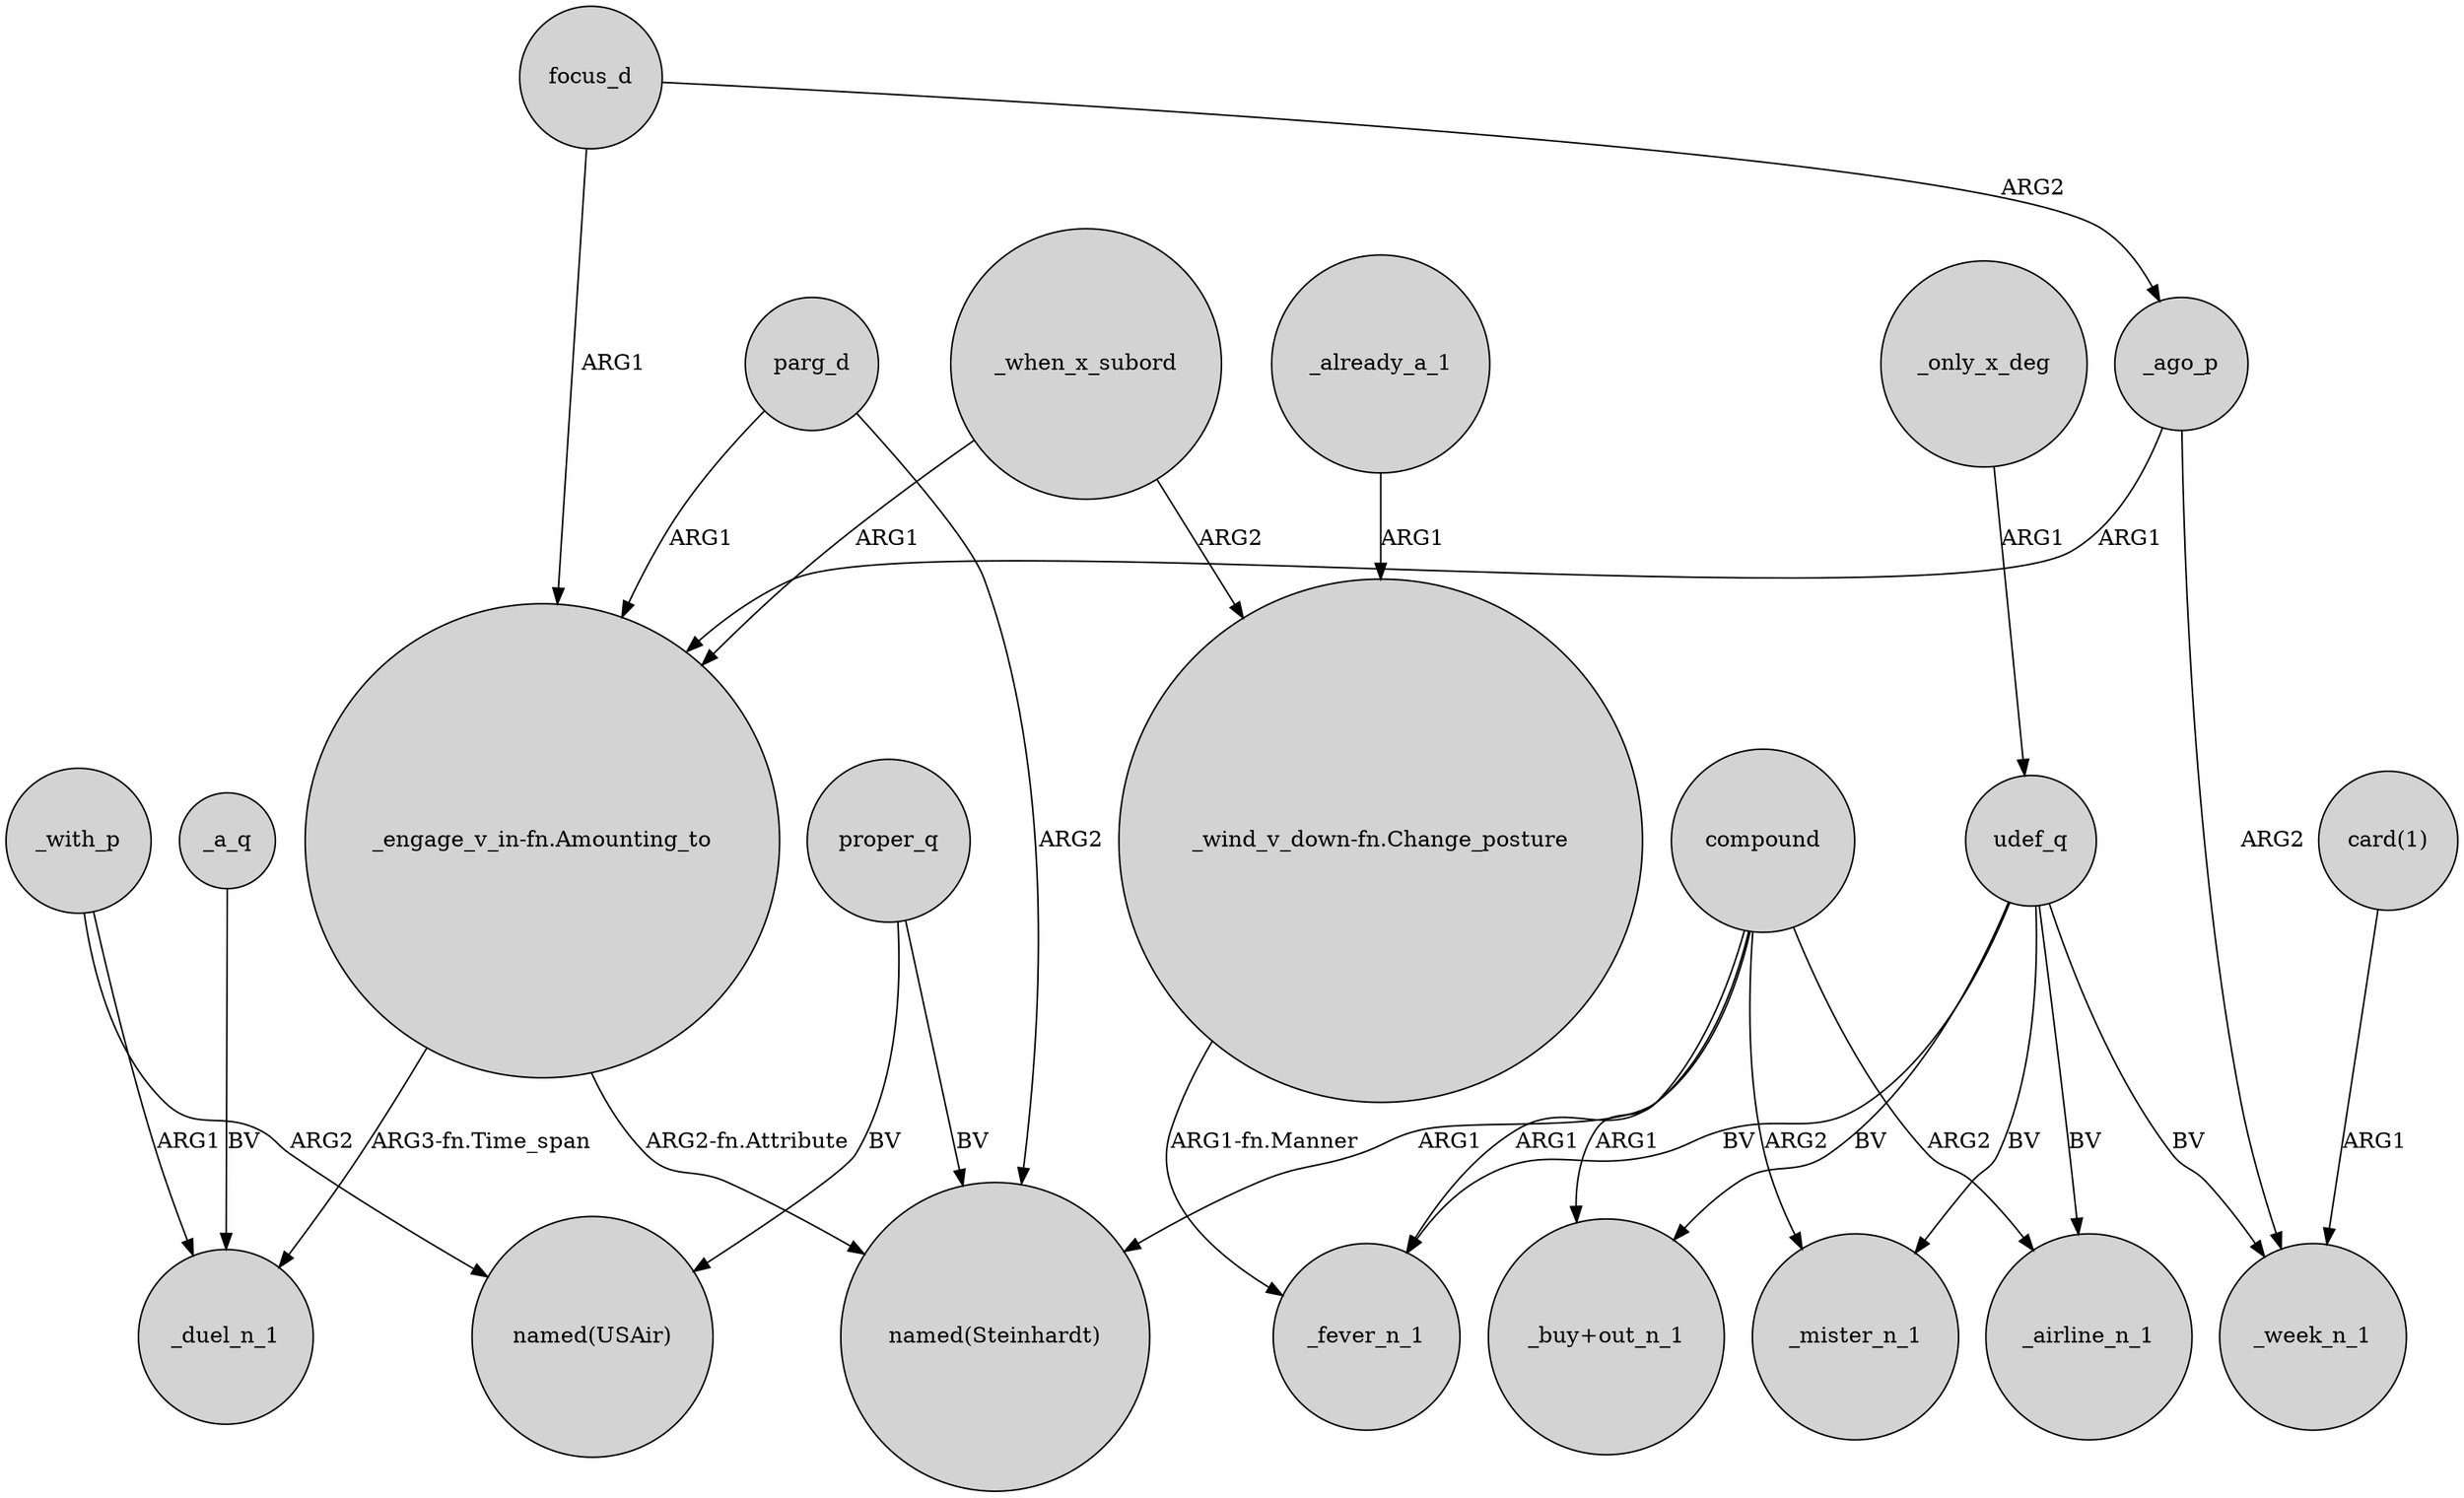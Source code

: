 digraph {
	node [shape=circle style=filled]
	_with_p -> "named(USAir)" [label=ARG2]
	compound -> _mister_n_1 [label=ARG2]
	"card(1)" -> _week_n_1 [label=ARG1]
	_when_x_subord -> "_engage_v_in-fn.Amounting_to" [label=ARG1]
	parg_d -> "_engage_v_in-fn.Amounting_to" [label=ARG1]
	_with_p -> _duel_n_1 [label=ARG1]
	proper_q -> "named(Steinhardt)" [label=BV]
	focus_d -> _ago_p [label=ARG2]
	udef_q -> _fever_n_1 [label=BV]
	udef_q -> _airline_n_1 [label=BV]
	udef_q -> _mister_n_1 [label=BV]
	compound -> _fever_n_1 [label=ARG1]
	udef_q -> "_buy+out_n_1" [label=BV]
	"_engage_v_in-fn.Amounting_to" -> "named(Steinhardt)" [label="ARG2-fn.Attribute"]
	compound -> "named(Steinhardt)" [label=ARG1]
	udef_q -> _week_n_1 [label=BV]
	_ago_p -> "_engage_v_in-fn.Amounting_to" [label=ARG1]
	compound -> _airline_n_1 [label=ARG2]
	_a_q -> _duel_n_1 [label=BV]
	_already_a_1 -> "_wind_v_down-fn.Change_posture" [label=ARG1]
	"_wind_v_down-fn.Change_posture" -> _fever_n_1 [label="ARG1-fn.Manner"]
	"_engage_v_in-fn.Amounting_to" -> _duel_n_1 [label="ARG3-fn.Time_span"]
	_when_x_subord -> "_wind_v_down-fn.Change_posture" [label=ARG2]
	compound -> "_buy+out_n_1" [label=ARG1]
	_only_x_deg -> udef_q [label=ARG1]
	proper_q -> "named(USAir)" [label=BV]
	focus_d -> "_engage_v_in-fn.Amounting_to" [label=ARG1]
	_ago_p -> _week_n_1 [label=ARG2]
	parg_d -> "named(Steinhardt)" [label=ARG2]
}
